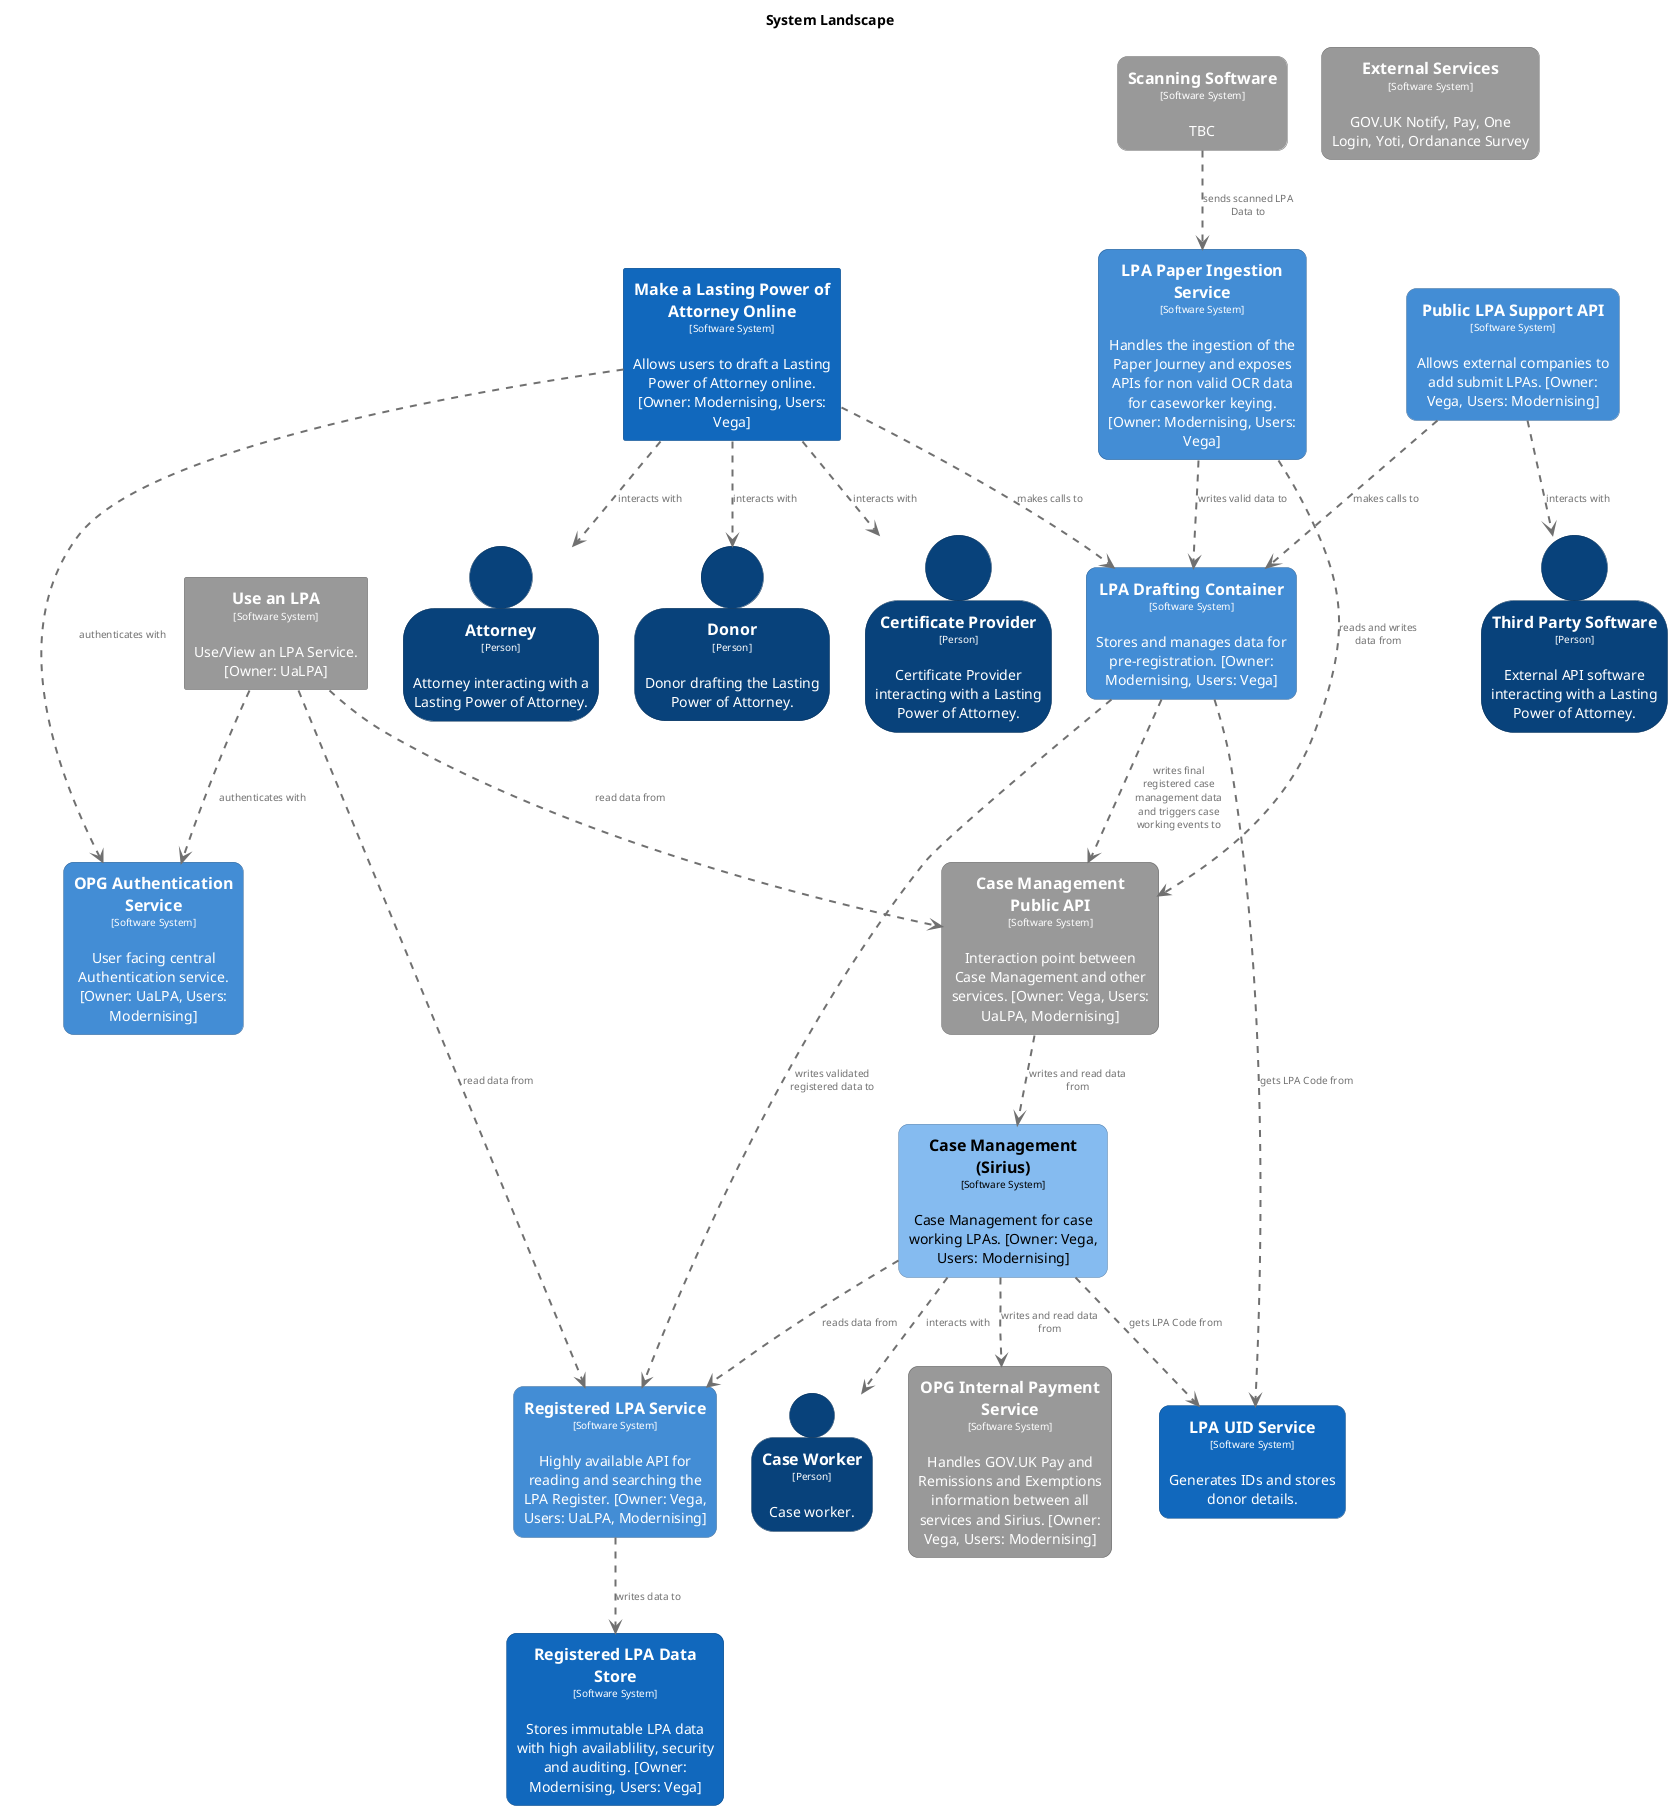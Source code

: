 @startuml
set separator none
title System Landscape

top to bottom direction

skinparam {
  shadowing false
  arrowFontSize 10
  defaultTextAlignment center
  wrapWidth 200
  maxMessageSize 100
}

hide stereotype

skinparam person<<Attorney>> {
  BackgroundColor #08427b
  FontColor #ffffff
  BorderColor #052e56
}
skinparam rectangle<<CaseManagementSirius>> {
  BackgroundColor #85bbf0
  FontColor #000000
  BorderColor #5d82a8
  roundCorner 20
}
skinparam rectangle<<CaseManagementPublicAPI>> {
  BackgroundColor #999999
  FontColor #ffffff
  BorderColor #6b6b6b
  roundCorner 20
}
skinparam person<<CaseWorker>> {
  BackgroundColor #08427b
  FontColor #ffffff
  BorderColor #052e56
}
skinparam person<<CertificateProvider>> {
  BackgroundColor #08427b
  FontColor #ffffff
  BorderColor #052e56
}
skinparam person<<Donor>> {
  BackgroundColor #08427b
  FontColor #ffffff
  BorderColor #052e56
}
skinparam rectangle<<ExternalServices>> {
  BackgroundColor #999999
  FontColor #ffffff
  BorderColor #6b6b6b
  roundCorner 20
}
skinparam rectangle<<LPADraftingContainer>> {
  BackgroundColor #438dd5
  FontColor #ffffff
  BorderColor #2e6295
  roundCorner 20
}
skinparam rectangle<<LPAPaperIngestionService>> {
  BackgroundColor #438dd5
  FontColor #ffffff
  BorderColor #2e6295
  roundCorner 20
}
skinparam rectangle<<LPAUIDService>> {
  BackgroundColor #1168bd
  FontColor #ffffff
  BorderColor #0b4884
  roundCorner 20
}
skinparam rectangle<<MakeaLastingPowerofAttorneyOnline>> {
  BackgroundColor #1168bd
  FontColor #ffffff
  BorderColor #0b4884
}
skinparam rectangle<<OPGAuthenticationService>> {
  BackgroundColor #438dd5
  FontColor #ffffff
  BorderColor #2e6295
  roundCorner 20
}
skinparam rectangle<<OPGInternalPaymentService>> {
  BackgroundColor #999999
  FontColor #ffffff
  BorderColor #6b6b6b
  roundCorner 20
}
skinparam rectangle<<PublicLPASupportAPI>> {
  BackgroundColor #438dd5
  FontColor #ffffff
  BorderColor #2e6295
  roundCorner 20
}
skinparam rectangle<<RegisteredLPADataStore>> {
  BackgroundColor #1168bd
  FontColor #ffffff
  BorderColor #0b4884
  roundCorner 20
}
skinparam rectangle<<RegisteredLPAService>> {
  BackgroundColor #438dd5
  FontColor #ffffff
  BorderColor #2e6295
  roundCorner 20
}
skinparam rectangle<<ScanningSoftware>> {
  BackgroundColor #999999
  FontColor #ffffff
  BorderColor #6b6b6b
  roundCorner 20
}
skinparam person<<ThirdPartySoftware>> {
  BackgroundColor #08427b
  FontColor #ffffff
  BorderColor #052e56
}
skinparam rectangle<<UseanLPA>> {
  BackgroundColor #999999
  FontColor #ffffff
  BorderColor #6b6b6b
}

rectangle "==LPA UID Service\n<size:10>[Software System]</size>\n\nGenerates IDs and stores donor details." <<LPAUIDService>> as LPAUIDService
person "==Third Party Software\n<size:10>[Person]</size>\n\nExternal API software interacting with a Lasting Power of Attorney." <<ThirdPartySoftware>> as ThirdPartySoftware
person "==Attorney\n<size:10>[Person]</size>\n\nAttorney interacting with a Lasting Power of Attorney." <<Attorney>> as Attorney
person "==Donor\n<size:10>[Person]</size>\n\nDonor drafting the Lasting Power of Attorney." <<Donor>> as Donor
person "==Certificate Provider\n<size:10>[Person]</size>\n\nCertificate Provider interacting with a Lasting Power of Attorney." <<CertificateProvider>> as CertificateProvider
person "==Case Worker\n<size:10>[Person]</size>\n\nCase worker." <<CaseWorker>> as CaseWorker
rectangle "==Make a Lasting Power of Attorney Online\n<size:10>[Software System]</size>\n\nAllows users to draft a Lasting Power of Attorney online. [Owner: Modernising, Users: Vega]" <<MakeaLastingPowerofAttorneyOnline>> as MakeaLastingPowerofAttorneyOnline
rectangle "==Case Management Public API\n<size:10>[Software System]</size>\n\nInteraction point between Case Management and other services. [Owner: Vega, Users: UaLPA, Modernising]" <<CaseManagementPublicAPI>> as CaseManagementPublicAPI
rectangle "==Registered LPA Service\n<size:10>[Software System]</size>\n\nHighly available API for reading and searching the LPA Register. [Owner: Vega, Users: UaLPA, Modernising]" <<RegisteredLPAService>> as RegisteredLPAService
rectangle "==LPA Drafting Container\n<size:10>[Software System]</size>\n\nStores and manages data for pre-registration. [Owner: Modernising, Users: Vega]" <<LPADraftingContainer>> as LPADraftingContainer
rectangle "==Registered LPA Data Store\n<size:10>[Software System]</size>\n\nStores immutable LPA data with high availablility, security and auditing. [Owner: Modernising, Users: Vega]" <<RegisteredLPADataStore>> as RegisteredLPADataStore
rectangle "==Public LPA Support API\n<size:10>[Software System]</size>\n\nAllows external companies to add submit LPAs. [Owner: Vega, Users: Modernising]" <<PublicLPASupportAPI>> as PublicLPASupportAPI
rectangle "==LPA Paper Ingestion Service\n<size:10>[Software System]</size>\n\nHandles the ingestion of the Paper Journey and exposes APIs for non valid OCR data for caseworker keying. [Owner: Modernising, Users: Vega]" <<LPAPaperIngestionService>> as LPAPaperIngestionService
rectangle "==OPG Internal Payment Service\n<size:10>[Software System]</size>\n\nHandles GOV.UK Pay and Remissions and Exemptions information between all services and Sirius. [Owner: Vega, Users: Modernising]" <<OPGInternalPaymentService>> as OPGInternalPaymentService
rectangle "==Case Management (Sirius)\n<size:10>[Software System]</size>\n\nCase Management for case working LPAs. [Owner: Vega, Users: Modernising]" <<CaseManagementSirius>> as CaseManagementSirius
rectangle "==OPG Authentication Service\n<size:10>[Software System]</size>\n\nUser facing central Authentication service. [Owner: UaLPA, Users: Modernising]" <<OPGAuthenticationService>> as OPGAuthenticationService
rectangle "==External Services\n<size:10>[Software System]</size>\n\nGOV.UK Notify, Pay, One Login, Yoti, Ordanance Survey" <<ExternalServices>> as ExternalServices
rectangle "==Scanning Software\n<size:10>[Software System]</size>\n\nTBC" <<ScanningSoftware>> as ScanningSoftware
rectangle "==Use an LPA\n<size:10>[Software System]</size>\n\nUse/View an LPA Service. [Owner: UaLPA]" <<UseanLPA>> as UseanLPA

MakeaLastingPowerofAttorneyOnline .[#707070,thickness=2].> Donor : "<color:#707070>interacts with"
MakeaLastingPowerofAttorneyOnline .[#707070,thickness=2].> Attorney : "<color:#707070>interacts with"
MakeaLastingPowerofAttorneyOnline .[#707070,thickness=2].> CertificateProvider : "<color:#707070>interacts with"
LPADraftingContainer .[#707070,thickness=2].> LPAUIDService : "<color:#707070>gets LPA Code from"
LPADraftingContainer .[#707070,thickness=2].> RegisteredLPAService : "<color:#707070>writes validated registered data to"
LPADraftingContainer .[#707070,thickness=2].> CaseManagementPublicAPI : "<color:#707070>writes final registered case management data and triggers case working events to"
PublicLPASupportAPI .[#707070,thickness=2].> LPADraftingContainer : "<color:#707070>makes calls to"
PublicLPASupportAPI .[#707070,thickness=2].> ThirdPartySoftware : "<color:#707070>interacts with"
LPAPaperIngestionService .[#707070,thickness=2].> CaseManagementPublicAPI : "<color:#707070>reads and writes data from"
LPAPaperIngestionService .[#707070,thickness=2].> LPADraftingContainer : "<color:#707070>writes valid data to"
CaseManagementSirius .[#707070,thickness=2].> CaseWorker : "<color:#707070>interacts with"
ScanningSoftware .[#707070,thickness=2].> LPAPaperIngestionService : "<color:#707070>sends scanned LPA Data to"
MakeaLastingPowerofAttorneyOnline .[#707070,thickness=2].> LPADraftingContainer : "<color:#707070>makes calls to"
CaseManagementSirius .[#707070,thickness=2].> LPAUIDService : "<color:#707070>gets LPA Code from"
MakeaLastingPowerofAttorneyOnline .[#707070,thickness=2].> OPGAuthenticationService : "<color:#707070>authenticates with"
UseanLPA .[#707070,thickness=2].> OPGAuthenticationService : "<color:#707070>authenticates with"
UseanLPA .[#707070,thickness=2].> CaseManagementPublicAPI : "<color:#707070>read data from"
UseanLPA .[#707070,thickness=2].> RegisteredLPAService : "<color:#707070>read data from"
RegisteredLPAService .[#707070,thickness=2].> RegisteredLPADataStore : "<color:#707070>writes data to"
CaseManagementSirius .[#707070,thickness=2].> OPGInternalPaymentService : "<color:#707070>writes and read data from"
CaseManagementPublicAPI .[#707070,thickness=2].> CaseManagementSirius : "<color:#707070>writes and read data from"
CaseManagementSirius .[#707070,thickness=2].> RegisteredLPAService : "<color:#707070>reads data from"
@enduml